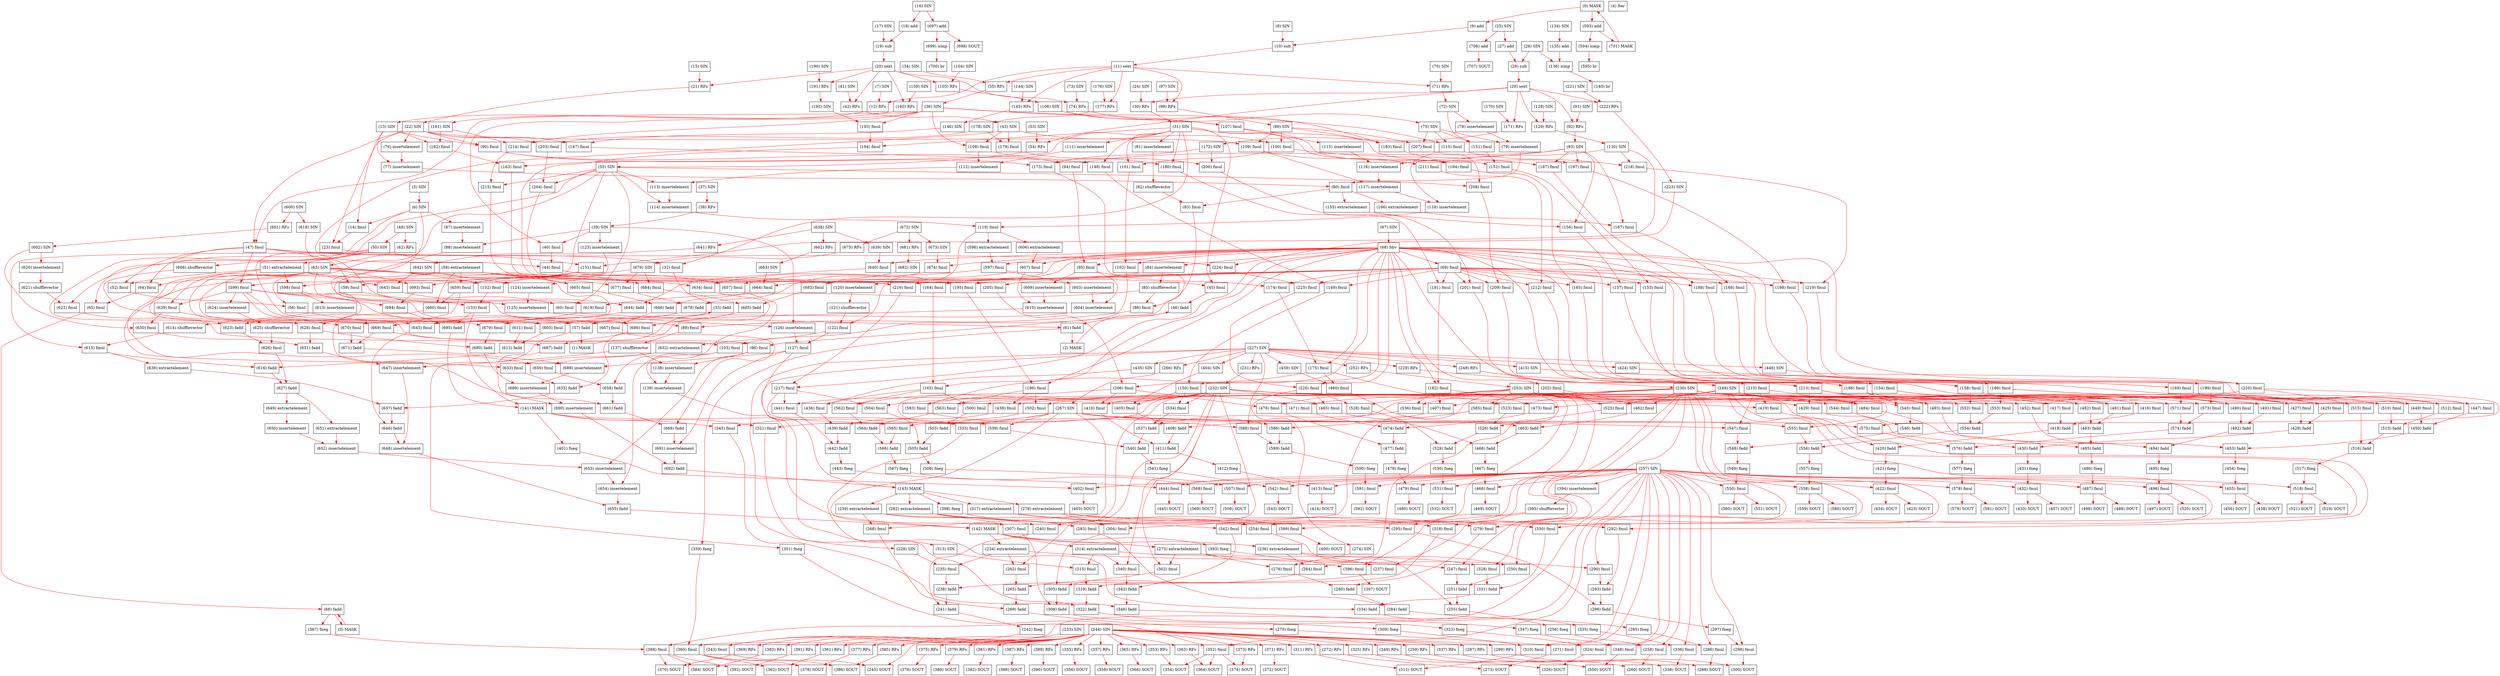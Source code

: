 digraph "DFG for'kernel' function" {
	Node0MASK[shape=record, label="(0) MASK"];
	Node1MASK[shape=record, label="(1) MASK"];
	Node2MASK[shape=record, label="(2) MASK"];
	Node3MASK[shape=record, label="(3) MASK"];
	Node4Iter[shape=record, label="(4) Iter"];
	Node5SIN[shape=record, label="(5) SIN"];
	Node6SIN[shape=record, label="(6) SIN"];
	Node7SIN[shape=record, label="(7) SIN"];
	Node8SIN[shape=record, label="(8) SIN"];
	Node9add[shape=record, label="(9) add"];
	Node10sub[shape=record, label="(10) sub"];
	Node11sext[shape=record, label="(11) sext"];
	Node12RFs[shape=record, label="(12) RFs"];
	Node13SIN[shape=record, label="(13) SIN"];
	Node14fmul[shape=record, label="(14) fmul"];
	Node15SIN[shape=record, label="(15) SIN"];
	Node16SIN[shape=record, label="(16) SIN"];
	Node17SIN[shape=record, label="(17) SIN"];
	Node18add[shape=record, label="(18) add"];
	Node19sub[shape=record, label="(19) sub"];
	Node20sext[shape=record, label="(20) sext"];
	Node21RFs[shape=record, label="(21) RFs"];
	Node22SIN[shape=record, label="(22) SIN"];
	Node23fmul[shape=record, label="(23) fmul"];
	Node24SIN[shape=record, label="(24) SIN"];
	Node25SIN[shape=record, label="(25) SIN"];
	Node26SIN[shape=record, label="(26) SIN"];
	Node27add[shape=record, label="(27) add"];
	Node28sub[shape=record, label="(28) sub"];
	Node29sext[shape=record, label="(29) sext"];
	Node30RFs[shape=record, label="(30) RFs"];
	Node31SIN[shape=record, label="(31) SIN"];
	Node32fmul[shape=record, label="(32) fmul"];
	Node33fadd[shape=record, label="(33) fadd"];
	Node34SIN[shape=record, label="(34) SIN"];
	Node35RFs[shape=record, label="(35) RFs"];
	Node36SIN[shape=record, label="(36) SIN"];
	Node37SIN[shape=record, label="(37) SIN"];
	Node38RFs[shape=record, label="(38) RFs"];
	Node39SIN[shape=record, label="(39) SIN"];
	Node40fmul[shape=record, label="(40) fmul"];
	Node41SIN[shape=record, label="(41) SIN"];
	Node42RFs[shape=record, label="(42) RFs"];
	Node43SIN[shape=record, label="(43) SIN"];
	Node44fmul[shape=record, label="(44) fmul"];
	Node45fmul[shape=record, label="(45) fmul"];
	Node46fadd[shape=record, label="(46) fadd"];
	Node47fmul[shape=record, label="(47) fmul"];
	Node48SIN[shape=record, label="(48) SIN"];
	Node50SIN[shape=record, label="(50) SIN"];
	Node51extractelement[shape=record, label="(51) extractelement"];
	Node52fmul[shape=record, label="(52) fmul"];
	Node53SIN[shape=record, label="(53) SIN"];
	Node54RFs[shape=record, label="(54) RFs"];
	Node55SIN[shape=record, label="(55) SIN"];
	Node56fmul[shape=record, label="(56) fmul"];
	Node57fadd[shape=record, label="(57) fadd"];
	Node58extractelement[shape=record, label="(58) extractelement"];
	Node59fmul[shape=record, label="(59) fmul"];
	Node60fmul[shape=record, label="(60) fmul"];
	Node61fadd[shape=record, label="(61) fadd"];
	Node62RFs[shape=record, label="(62) RFs"];
	Node63SIN[shape=record, label="(63) SIN"];
	Node64fmul[shape=record, label="(64) fmul"];
	Node65fmul[shape=record, label="(65) fmul"];
	Node66fadd[shape=record, label="(66) fadd"];
	Node67SIN[shape=record, label="(67) SIN"];
	Node68fdiv[shape=record, label="(68) fdiv"];
	Node69fmul[shape=record, label="(69) fmul"];
	Node70SIN[shape=record, label="(70) SIN"];
	Node71RFs[shape=record, label="(71) RFs"];
	Node72SIN[shape=record, label="(72) SIN"];
	Node73SIN[shape=record, label="(73) SIN"];
	Node74RFs[shape=record, label="(74) RFs"];
	Node75SIN[shape=record, label="(75) SIN"];
	Node76insertelement[shape=record, label="(76) insertelement"];
	Node77insertelement[shape=record, label="(77) insertelement"];
	Node78insertelement[shape=record, label="(78) insertelement"];
	Node79insertelement[shape=record, label="(79) insertelement"];
	Node80fmul[shape=record, label="(80) fmul"];
	Node81insertelement[shape=record, label="(81) insertelement"];
	Node82shufflevector[shape=record, label="(82) shufflevector"];
	Node83fmul[shape=record, label="(83) fmul"];
	Node84insertelement[shape=record, label="(84) insertelement"];
	Node85shufflevector[shape=record, label="(85) shufflevector"];
	Node86fmul[shape=record, label="(86) fmul"];
	Node87insertelement[shape=record, label="(87) insertelement"];
	Node88insertelement[shape=record, label="(88) insertelement"];
	Node89fmul[shape=record, label="(89) fmul"];
	Node90fmul[shape=record, label="(90) fmul"];
	Node91SIN[shape=record, label="(91) SIN"];
	Node92RFs[shape=record, label="(92) RFs"];
	Node93SIN[shape=record, label="(93) SIN"];
	Node94fmul[shape=record, label="(94) fmul"];
	Node95fmul[shape=record, label="(95) fmul"];
	Node96fmul[shape=record, label="(96) fmul"];
	Node97SIN[shape=record, label="(97) SIN"];
	Node98RFs[shape=record, label="(98) RFs"];
	Node99SIN[shape=record, label="(99) SIN"];
	Node100fmul[shape=record, label="(100) fmul"];
	Node101fmul[shape=record, label="(101) fmul"];
	Node102fmul[shape=record, label="(102) fmul"];
	Node103fmul[shape=record, label="(103) fmul"];
	Node104SIN[shape=record, label="(104) SIN"];
	Node105RFs[shape=record, label="(105) RFs"];
	Node106SIN[shape=record, label="(106) SIN"];
	Node107fmul[shape=record, label="(107) fmul"];
	Node108fmul[shape=record, label="(108) fmul"];
	Node109fmul[shape=record, label="(109) fmul"];
	Node110fmul[shape=record, label="(110) fmul"];
	Node111insertelement[shape=record, label="(111) insertelement"];
	Node112insertelement[shape=record, label="(112) insertelement"];
	Node113insertelement[shape=record, label="(113) insertelement"];
	Node114insertelement[shape=record, label="(114) insertelement"];
	Node115insertelement[shape=record, label="(115) insertelement"];
	Node116insertelement[shape=record, label="(116) insertelement"];
	Node117insertelement[shape=record, label="(117) insertelement"];
	Node118insertelement[shape=record, label="(118) insertelement"];
	Node119fmul[shape=record, label="(119) fmul"];
	Node120insertelement[shape=record, label="(120) insertelement"];
	Node121shufflevector[shape=record, label="(121) shufflevector"];
	Node122fmul[shape=record, label="(122) fmul"];
	Node123insertelement[shape=record, label="(123) insertelement"];
	Node124insertelement[shape=record, label="(124) insertelement"];
	Node125insertelement[shape=record, label="(125) insertelement"];
	Node126insertelement[shape=record, label="(126) insertelement"];
	Node127fmul[shape=record, label="(127) fmul"];
	Node128SIN[shape=record, label="(128) SIN"];
	Node129RFs[shape=record, label="(129) RFs"];
	Node130SIN[shape=record, label="(130) SIN"];
	Node131fmul[shape=record, label="(131) fmul"];
	Node132fmul[shape=record, label="(132) fmul"];
	Node133fmul[shape=record, label="(133) fmul"];
	Node134SIN[shape=record, label="(134) SIN"];
	Node135add[shape=record, label="(135) add"];
	Node136icmp[shape=record, label="(136) icmp"];
	Node137shufflevector[shape=record, label="(137) shufflevector"];
	Node138insertelement[shape=record, label="(138) insertelement"];
	Node139insertelement[shape=record, label="(139) insertelement"];
	Node140br[shape=record, label="(140) br"];
	Node141MASK[shape=record, label="(141) MASK"];
	Node142MASK[shape=record, label="(142) MASK"];
	Node143MASK[shape=record, label="(143) MASK"];
	Node144SIN[shape=record, label="(144) SIN"];
	Node145RFs[shape=record, label="(145) RFs"];
	Node146SIN[shape=record, label="(146) SIN"];
	Node147fmul[shape=record, label="(147) fmul"];
	Node148fmul[shape=record, label="(148) fmul"];
	Node149fmul[shape=record, label="(149) fmul"];
	Node150fmul[shape=record, label="(150) fmul"];
	Node151fmul[shape=record, label="(151) fmul"];
	Node152fmul[shape=record, label="(152) fmul"];
	Node153fmul[shape=record, label="(153) fmul"];
	Node154fmul[shape=record, label="(154) fmul"];
	Node155extractelement[shape=record, label="(155) extractelement"];
	Node156fmul[shape=record, label="(156) fmul"];
	Node157fmul[shape=record, label="(157) fmul"];
	Node158fmul[shape=record, label="(158) fmul"];
	Node159SIN[shape=record, label="(159) SIN"];
	Node160RFs[shape=record, label="(160) RFs"];
	Node161SIN[shape=record, label="(161) SIN"];
	Node162fmul[shape=record, label="(162) fmul"];
	Node163fmul[shape=record, label="(163) fmul"];
	Node164fmul[shape=record, label="(164) fmul"];
	Node165fmul[shape=record, label="(165) fmul"];
	Node166extractelement[shape=record, label="(166) extractelement"];
	Node167fmul[shape=record, label="(167) fmul"];
	Node168fmul[shape=record, label="(168) fmul"];
	Node169fmul[shape=record, label="(169) fmul"];
	Node170SIN[shape=record, label="(170) SIN"];
	Node171RFs[shape=record, label="(171) RFs"];
	Node172SIN[shape=record, label="(172) SIN"];
	Node173fmul[shape=record, label="(173) fmul"];
	Node174fmul[shape=record, label="(174) fmul"];
	Node175fmul[shape=record, label="(175) fmul"];
	Node176SIN[shape=record, label="(176) SIN"];
	Node177RFs[shape=record, label="(177) RFs"];
	Node178SIN[shape=record, label="(178) SIN"];
	Node179fmul[shape=record, label="(179) fmul"];
	Node180fmul[shape=record, label="(180) fmul"];
	Node181fmul[shape=record, label="(181) fmul"];
	Node182fmul[shape=record, label="(182) fmul"];
	Node183fmul[shape=record, label="(183) fmul"];
	Node184fmul[shape=record, label="(184) fmul"];
	Node185fmul[shape=record, label="(185) fmul"];
	Node186fmul[shape=record, label="(186) fmul"];
	Node187fmul[shape=record, label="(187) fmul"];
	Node188fmul[shape=record, label="(188) fmul"];
	Node189fmul[shape=record, label="(189) fmul"];
	Node190SIN[shape=record, label="(190) SIN"];
	Node191RFs[shape=record, label="(191) RFs"];
	Node192SIN[shape=record, label="(192) SIN"];
	Node193fmul[shape=record, label="(193) fmul"];
	Node194fmul[shape=record, label="(194) fmul"];
	Node195fmul[shape=record, label="(195) fmul"];
	Node196fmul[shape=record, label="(196) fmul"];
	Node197fmul[shape=record, label="(197) fmul"];
	Node198fmul[shape=record, label="(198) fmul"];
	Node199fmul[shape=record, label="(199) fmul"];
	Node200fmul[shape=record, label="(200) fmul"];
	Node201fmul[shape=record, label="(201) fmul"];
	Node202fmul[shape=record, label="(202) fmul"];
	Node203fmul[shape=record, label="(203) fmul"];
	Node204fmul[shape=record, label="(204) fmul"];
	Node205fmul[shape=record, label="(205) fmul"];
	Node206fmul[shape=record, label="(206) fmul"];
	Node207fmul[shape=record, label="(207) fmul"];
	Node208fmul[shape=record, label="(208) fmul"];
	Node209fmul[shape=record, label="(209) fmul"];
	Node210fmul[shape=record, label="(210) fmul"];
	Node211fmul[shape=record, label="(211) fmul"];
	Node212fmul[shape=record, label="(212) fmul"];
	Node213fmul[shape=record, label="(213) fmul"];
	Node214fmul[shape=record, label="(214) fmul"];
	Node215fmul[shape=record, label="(215) fmul"];
	Node216fmul[shape=record, label="(216) fmul"];
	Node217fmul[shape=record, label="(217) fmul"];
	Node218fmul[shape=record, label="(218) fmul"];
	Node219fmul[shape=record, label="(219) fmul"];
	Node220fmul[shape=record, label="(220) fmul"];
	Node221SIN[shape=record, label="(221) SIN"];
	Node222RFs[shape=record, label="(222) RFs"];
	Node223SIN[shape=record, label="(223) SIN"];
	Node224fmul[shape=record, label="(224) fmul"];
	Node225fmul[shape=record, label="(225) fmul"];
	Node226fmul[shape=record, label="(226) fmul"];
	Node227SIN[shape=record, label="(227) SIN"];
	Node228SIN[shape=record, label="(228) SIN"];
	Node229RFs[shape=record, label="(229) RFs"];
	Node230SIN[shape=record, label="(230) SIN"];
	Node231RFs[shape=record, label="(231) RFs"];
	Node232SIN[shape=record, label="(232) SIN"];
	Node233SIN[shape=record, label="(233) SIN"];
	Node234extractelement[shape=record, label="(234) extractelement"];
	Node235fmul[shape=record, label="(235) fmul"];
	Node236extractelement[shape=record, label="(236) extractelement"];
	Node237fmul[shape=record, label="(237) fmul"];
	Node238fadd[shape=record, label="(238) fadd"];
	Node239extractelement[shape=record, label="(239) extractelement"];
	Node240fmul[shape=record, label="(240) fmul"];
	Node241fadd[shape=record, label="(241) fadd"];
	Node242fneg[shape=record, label="(242) fneg"];
	Node243fmul[shape=record, label="(243) fmul"];
	Node244SIN[shape=record, label="(244) SIN"];
	Node245SOUT[shape=record, label="(245) SOUT"];
	Node247fmul[shape=record, label="(247) fmul"];
	Node248RFs[shape=record, label="(248) RFs"];
	Node249SIN[shape=record, label="(249) SIN"];
	Node250fmul[shape=record, label="(250) fmul"];
	Node251fadd[shape=record, label="(251) fadd"];
	Node252RFs[shape=record, label="(252) RFs"];
	Node253SIN[shape=record, label="(253) SIN"];
	Node254fmul[shape=record, label="(254) fmul"];
	Node255fadd[shape=record, label="(255) fadd"];
	Node256fneg[shape=record, label="(256) fneg"];
	Node257SIN[shape=record, label="(257) SIN"];
	Node258fmul[shape=record, label="(258) fmul"];
	Node259RFs[shape=record, label="(259) RFs"];
	Node260SOUT[shape=record, label="(260) SOUT"];
	Node262fmul[shape=record, label="(262) fmul"];
	Node264fmul[shape=record, label="(264) fmul"];
	Node265fadd[shape=record, label="(265) fadd"];
	Node266RFs[shape=record, label="(266) RFs"];
	Node267SIN[shape=record, label="(267) SIN"];
	Node268fmul[shape=record, label="(268) fmul"];
	Node269fadd[shape=record, label="(269) fadd"];
	Node270fneg[shape=record, label="(270) fneg"];
	Node271fmul[shape=record, label="(271) fmul"];
	Node272RFs[shape=record, label="(272) RFs"];
	Node273SOUT[shape=record, label="(273) SOUT"];
	Node274SIN[shape=record, label="(274) SIN"];
	Node275extractelement[shape=record, label="(275) extractelement"];
	Node276fmul[shape=record, label="(276) fmul"];
	Node278extractelement[shape=record, label="(278) extractelement"];
	Node279fmul[shape=record, label="(279) fmul"];
	Node280fadd[shape=record, label="(280) fadd"];
	Node282extractelement[shape=record, label="(282) extractelement"];
	Node283fmul[shape=record, label="(283) fmul"];
	Node284fadd[shape=record, label="(284) fadd"];
	Node285fneg[shape=record, label="(285) fneg"];
	Node286fmul[shape=record, label="(286) fmul"];
	Node287RFs[shape=record, label="(287) RFs"];
	Node288SOUT[shape=record, label="(288) SOUT"];
	Node290fmul[shape=record, label="(290) fmul"];
	Node292fmul[shape=record, label="(292) fmul"];
	Node293fadd[shape=record, label="(293) fadd"];
	Node295fmul[shape=record, label="(295) fmul"];
	Node296fadd[shape=record, label="(296) fadd"];
	Node297fneg[shape=record, label="(297) fneg"];
	Node298fmul[shape=record, label="(298) fmul"];
	Node299RFs[shape=record, label="(299) RFs"];
	Node300SOUT[shape=record, label="(300) SOUT"];
	Node302fmul[shape=record, label="(302) fmul"];
	Node304fmul[shape=record, label="(304) fmul"];
	Node305fadd[shape=record, label="(305) fadd"];
	Node307fmul[shape=record, label="(307) fmul"];
	Node308fadd[shape=record, label="(308) fadd"];
	Node309fneg[shape=record, label="(309) fneg"];
	Node310fmul[shape=record, label="(310) fmul"];
	Node311RFs[shape=record, label="(311) RFs"];
	Node312SOUT[shape=record, label="(312) SOUT"];
	Node313SIN[shape=record, label="(313) SIN"];
	Node314extractelement[shape=record, label="(314) extractelement"];
	Node315fmul[shape=record, label="(315) fmul"];
	Node317extractelement[shape=record, label="(317) extractelement"];
	Node318fmul[shape=record, label="(318) fmul"];
	Node319fadd[shape=record, label="(319) fadd"];
	Node321fmul[shape=record, label="(321) fmul"];
	Node322fadd[shape=record, label="(322) fadd"];
	Node323fneg[shape=record, label="(323) fneg"];
	Node324fmul[shape=record, label="(324) fmul"];
	Node325RFs[shape=record, label="(325) RFs"];
	Node326SOUT[shape=record, label="(326) SOUT"];
	Node328fmul[shape=record, label="(328) fmul"];
	Node330fmul[shape=record, label="(330) fmul"];
	Node331fadd[shape=record, label="(331) fadd"];
	Node333fmul[shape=record, label="(333) fmul"];
	Node334fadd[shape=record, label="(334) fadd"];
	Node335fneg[shape=record, label="(335) fneg"];
	Node336fmul[shape=record, label="(336) fmul"];
	Node337RFs[shape=record, label="(337) RFs"];
	Node338SOUT[shape=record, label="(338) SOUT"];
	Node340fmul[shape=record, label="(340) fmul"];
	Node342fmul[shape=record, label="(342) fmul"];
	Node343fadd[shape=record, label="(343) fadd"];
	Node345fmul[shape=record, label="(345) fmul"];
	Node346fadd[shape=record, label="(346) fadd"];
	Node347fneg[shape=record, label="(347) fneg"];
	Node348fmul[shape=record, label="(348) fmul"];
	Node349RFs[shape=record, label="(349) RFs"];
	Node350SOUT[shape=record, label="(350) SOUT"];
	Node351fneg[shape=record, label="(351) fneg"];
	Node352fmul[shape=record, label="(352) fmul"];
	Node353RFs[shape=record, label="(353) RFs"];
	Node354SOUT[shape=record, label="(354) SOUT"];
	Node355RFs[shape=record, label="(355) RFs"];
	Node356SOUT[shape=record, label="(356) SOUT"];
	Node357RFs[shape=record, label="(357) RFs"];
	Node358SOUT[shape=record, label="(358) SOUT"];
	Node359fneg[shape=record, label="(359) fneg"];
	Node360fmul[shape=record, label="(360) fmul"];
	Node361RFs[shape=record, label="(361) RFs"];
	Node362SOUT[shape=record, label="(362) SOUT"];
	Node363RFs[shape=record, label="(363) RFs"];
	Node364SOUT[shape=record, label="(364) SOUT"];
	Node365RFs[shape=record, label="(365) RFs"];
	Node366SOUT[shape=record, label="(366) SOUT"];
	Node367fneg[shape=record, label="(367) fneg"];
	Node368fmul[shape=record, label="(368) fmul"];
	Node369RFs[shape=record, label="(369) RFs"];
	Node370SOUT[shape=record, label="(370) SOUT"];
	Node371RFs[shape=record, label="(371) RFs"];
	Node372SOUT[shape=record, label="(372) SOUT"];
	Node373RFs[shape=record, label="(373) RFs"];
	Node374SOUT[shape=record, label="(374) SOUT"];
	Node375RFs[shape=record, label="(375) RFs"];
	Node376SOUT[shape=record, label="(376) SOUT"];
	Node377RFs[shape=record, label="(377) RFs"];
	Node378SOUT[shape=record, label="(378) SOUT"];
	Node379RFs[shape=record, label="(379) RFs"];
	Node380SOUT[shape=record, label="(380) SOUT"];
	Node381RFs[shape=record, label="(381) RFs"];
	Node382SOUT[shape=record, label="(382) SOUT"];
	Node383RFs[shape=record, label="(383) RFs"];
	Node384SOUT[shape=record, label="(384) SOUT"];
	Node385RFs[shape=record, label="(385) RFs"];
	Node386SOUT[shape=record, label="(386) SOUT"];
	Node387RFs[shape=record, label="(387) RFs"];
	Node388SOUT[shape=record, label="(388) SOUT"];
	Node389RFs[shape=record, label="(389) RFs"];
	Node390SOUT[shape=record, label="(390) SOUT"];
	Node391RFs[shape=record, label="(391) RFs"];
	Node392SOUT[shape=record, label="(392) SOUT"];
	Node393fneg[shape=record, label="(393) fneg"];
	Node394insertelement[shape=record, label="(394) insertelement"];
	Node395shufflevector[shape=record, label="(395) shufflevector"];
	Node396fmul[shape=record, label="(396) fmul"];
	Node397SOUT[shape=record, label="(397) SOUT"];
	Node398fneg[shape=record, label="(398) fneg"];
	Node399fmul[shape=record, label="(399) fmul"];
	Node400SOUT[shape=record, label="(400) SOUT"];
	Node401fneg[shape=record, label="(401) fneg"];
	Node402fmul[shape=record, label="(402) fmul"];
	Node403SOUT[shape=record, label="(403) SOUT"];
	Node404SIN[shape=record, label="(404) SIN"];
	Node405fmul[shape=record, label="(405) fmul"];
	Node407fmul[shape=record, label="(407) fmul"];
	Node408fadd[shape=record, label="(408) fadd"];
	Node410fmul[shape=record, label="(410) fmul"];
	Node411fadd[shape=record, label="(411) fadd"];
	Node412fneg[shape=record, label="(412) fneg"];
	Node413fmul[shape=record, label="(413) fmul"];
	Node414SOUT[shape=record, label="(414) SOUT"];
	Node415SIN[shape=record, label="(415) SIN"];
	Node416fmul[shape=record, label="(416) fmul"];
	Node417fmul[shape=record, label="(417) fmul"];
	Node418fadd[shape=record, label="(418) fadd"];
	Node419fmul[shape=record, label="(419) fmul"];
	Node420fadd[shape=record, label="(420) fadd"];
	Node421fneg[shape=record, label="(421) fneg"];
	Node422fmul[shape=record, label="(422) fmul"];
	Node423SOUT[shape=record, label="(423) SOUT"];
	Node424SIN[shape=record, label="(424) SIN"];
	Node425fmul[shape=record, label="(425) fmul"];
	Node427fmul[shape=record, label="(427) fmul"];
	Node428fadd[shape=record, label="(428) fadd"];
	Node429fmul[shape=record, label="(429) fmul"];
	Node430fadd[shape=record, label="(430) fadd"];
	Node431fneg[shape=record, label="(431) fneg"];
	Node432fmul[shape=record, label="(432) fmul"];
	Node433SOUT[shape=record, label="(433) SOUT"];
	Node434SOUT[shape=record, label="(434) SOUT"];
	Node435SIN[shape=record, label="(435) SIN"];
	Node436fmul[shape=record, label="(436) fmul"];
	Node438fmul[shape=record, label="(438) fmul"];
	Node439fadd[shape=record, label="(439) fadd"];
	Node441fmul[shape=record, label="(441) fmul"];
	Node442fadd[shape=record, label="(442) fadd"];
	Node443fneg[shape=record, label="(443) fneg"];
	Node444fmul[shape=record, label="(444) fmul"];
	Node445SOUT[shape=record, label="(445) SOUT"];
	Node446SIN[shape=record, label="(446) SIN"];
	Node447fmul[shape=record, label="(447) fmul"];
	Node449fmul[shape=record, label="(449) fmul"];
	Node450fadd[shape=record, label="(450) fadd"];
	Node452fmul[shape=record, label="(452) fmul"];
	Node453fadd[shape=record, label="(453) fadd"];
	Node454fneg[shape=record, label="(454) fneg"];
	Node455fmul[shape=record, label="(455) fmul"];
	Node456SOUT[shape=record, label="(456) SOUT"];
	Node457SOUT[shape=record, label="(457) SOUT"];
	Node458SOUT[shape=record, label="(458) SOUT"];
	Node459SIN[shape=record, label="(459) SIN"];
	Node460fmul[shape=record, label="(460) fmul"];
	Node462fmul[shape=record, label="(462) fmul"];
	Node463fadd[shape=record, label="(463) fadd"];
	Node465fmul[shape=record, label="(465) fmul"];
	Node466fadd[shape=record, label="(466) fadd"];
	Node467fneg[shape=record, label="(467) fneg"];
	Node468fmul[shape=record, label="(468) fmul"];
	Node469SOUT[shape=record, label="(469) SOUT"];
	Node471fmul[shape=record, label="(471) fmul"];
	Node473fmul[shape=record, label="(473) fmul"];
	Node474fadd[shape=record, label="(474) fadd"];
	Node476fmul[shape=record, label="(476) fmul"];
	Node477fadd[shape=record, label="(477) fadd"];
	Node478fneg[shape=record, label="(478) fneg"];
	Node479fmul[shape=record, label="(479) fmul"];
	Node480SOUT[shape=record, label="(480) SOUT"];
	Node481fmul[shape=record, label="(481) fmul"];
	Node482fmul[shape=record, label="(482) fmul"];
	Node483fadd[shape=record, label="(483) fadd"];
	Node484fmul[shape=record, label="(484) fmul"];
	Node485fadd[shape=record, label="(485) fadd"];
	Node486fneg[shape=record, label="(486) fneg"];
	Node487fmul[shape=record, label="(487) fmul"];
	Node488SOUT[shape=record, label="(488) SOUT"];
	Node490fmul[shape=record, label="(490) fmul"];
	Node491fmul[shape=record, label="(491) fmul"];
	Node492fadd[shape=record, label="(492) fadd"];
	Node493fmul[shape=record, label="(493) fmul"];
	Node494fadd[shape=record, label="(494) fadd"];
	Node495fneg[shape=record, label="(495) fneg"];
	Node496fmul[shape=record, label="(496) fmul"];
	Node497SOUT[shape=record, label="(497) SOUT"];
	Node498SOUT[shape=record, label="(498) SOUT"];
	Node500fmul[shape=record, label="(500) fmul"];
	Node502fmul[shape=record, label="(502) fmul"];
	Node503fadd[shape=record, label="(503) fadd"];
	Node504fmul[shape=record, label="(504) fmul"];
	Node505fadd[shape=record, label="(505) fadd"];
	Node506fneg[shape=record, label="(506) fneg"];
	Node507fmul[shape=record, label="(507) fmul"];
	Node508SOUT[shape=record, label="(508) SOUT"];
	Node510fmul[shape=record, label="(510) fmul"];
	Node512fmul[shape=record, label="(512) fmul"];
	Node513fadd[shape=record, label="(513) fadd"];
	Node515fmul[shape=record, label="(515) fmul"];
	Node516fadd[shape=record, label="(516) fadd"];
	Node517fneg[shape=record, label="(517) fneg"];
	Node518fmul[shape=record, label="(518) fmul"];
	Node519SOUT[shape=record, label="(519) SOUT"];
	Node520SOUT[shape=record, label="(520) SOUT"];
	Node521SOUT[shape=record, label="(521) SOUT"];
	Node523fmul[shape=record, label="(523) fmul"];
	Node525fmul[shape=record, label="(525) fmul"];
	Node526fadd[shape=record, label="(526) fadd"];
	Node528fmul[shape=record, label="(528) fmul"];
	Node529fadd[shape=record, label="(529) fadd"];
	Node530fneg[shape=record, label="(530) fneg"];
	Node531fmul[shape=record, label="(531) fmul"];
	Node532SOUT[shape=record, label="(532) SOUT"];
	Node534fmul[shape=record, label="(534) fmul"];
	Node536fmul[shape=record, label="(536) fmul"];
	Node537fadd[shape=record, label="(537) fadd"];
	Node539fmul[shape=record, label="(539) fmul"];
	Node540fadd[shape=record, label="(540) fadd"];
	Node541fneg[shape=record, label="(541) fneg"];
	Node542fmul[shape=record, label="(542) fmul"];
	Node543SOUT[shape=record, label="(543) SOUT"];
	Node544fmul[shape=record, label="(544) fmul"];
	Node545fmul[shape=record, label="(545) fmul"];
	Node546fadd[shape=record, label="(546) fadd"];
	Node547fmul[shape=record, label="(547) fmul"];
	Node548fadd[shape=record, label="(548) fadd"];
	Node549fneg[shape=record, label="(549) fneg"];
	Node550fmul[shape=record, label="(550) fmul"];
	Node551SOUT[shape=record, label="(551) SOUT"];
	Node552fmul[shape=record, label="(552) fmul"];
	Node553fmul[shape=record, label="(553) fmul"];
	Node554fadd[shape=record, label="(554) fadd"];
	Node555fmul[shape=record, label="(555) fmul"];
	Node556fadd[shape=record, label="(556) fadd"];
	Node557fneg[shape=record, label="(557) fneg"];
	Node558fmul[shape=record, label="(558) fmul"];
	Node559SOUT[shape=record, label="(559) SOUT"];
	Node560SOUT[shape=record, label="(560) SOUT"];
	Node562fmul[shape=record, label="(562) fmul"];
	Node563fmul[shape=record, label="(563) fmul"];
	Node564fadd[shape=record, label="(564) fadd"];
	Node565fmul[shape=record, label="(565) fmul"];
	Node566fadd[shape=record, label="(566) fadd"];
	Node567fneg[shape=record, label="(567) fneg"];
	Node568fmul[shape=record, label="(568) fmul"];
	Node569SOUT[shape=record, label="(569) SOUT"];
	Node571fmul[shape=record, label="(571) fmul"];
	Node573fmul[shape=record, label="(573) fmul"];
	Node574fadd[shape=record, label="(574) fadd"];
	Node575fmul[shape=record, label="(575) fmul"];
	Node576fadd[shape=record, label="(576) fadd"];
	Node577fneg[shape=record, label="(577) fneg"];
	Node578fmul[shape=record, label="(578) fmul"];
	Node579SOUT[shape=record, label="(579) SOUT"];
	Node580SOUT[shape=record, label="(580) SOUT"];
	Node581SOUT[shape=record, label="(581) SOUT"];
	Node583fmul[shape=record, label="(583) fmul"];
	Node585fmul[shape=record, label="(585) fmul"];
	Node586fadd[shape=record, label="(586) fadd"];
	Node588fmul[shape=record, label="(588) fmul"];
	Node589fadd[shape=record, label="(589) fadd"];
	Node590fneg[shape=record, label="(590) fneg"];
	Node591fmul[shape=record, label="(591) fmul"];
	Node592SOUT[shape=record, label="(592) SOUT"];
	Node593add[shape=record, label="(593) add"];
	Node594icmp[shape=record, label="(594) icmp"];
	Node595br[shape=record, label="(595) br"];
	Node596extractelement[shape=record, label="(596) extractelement"];
	Node597fmul[shape=record, label="(597) fmul"];
	Node598fmul[shape=record, label="(598) fmul"];
	Node599fmul[shape=record, label="(599) fmul"];
	Node600SIN[shape=record, label="(600) SIN"];
	Node601RFs[shape=record, label="(601) RFs"];
	Node602SIN[shape=record, label="(602) SIN"];
	Node603insertelement[shape=record, label="(603) insertelement"];
	Node604insertelement[shape=record, label="(604) insertelement"];
	Node605fmul[shape=record, label="(605) fmul"];
	Node606extractelement[shape=record, label="(606) extractelement"];
	Node607fmul[shape=record, label="(607) fmul"];
	Node608shufflevector[shape=record, label="(608) shufflevector"];
	Node609insertelement[shape=record, label="(609) insertelement"];
	Node610insertelement[shape=record, label="(610) insertelement"];
	Node611fmul[shape=record, label="(611) fmul"];
	Node612fadd[shape=record, label="(612) fadd"];
	Node613insertelement[shape=record, label="(613) insertelement"];
	Node614shufflevector[shape=record, label="(614) shufflevector"];
	Node615fmul[shape=record, label="(615) fmul"];
	Node616fadd[shape=record, label="(616) fadd"];
	Node618SIN[shape=record, label="(618) SIN"];
	Node619fmul[shape=record, label="(619) fmul"];
	Node620insertelement[shape=record, label="(620) insertelement"];
	Node621shufflevector[shape=record, label="(621) shufflevector"];
	Node622fmul[shape=record, label="(622) fmul"];
	Node623fadd[shape=record, label="(623) fadd"];
	Node624insertelement[shape=record, label="(624) insertelement"];
	Node625shufflevector[shape=record, label="(625) shufflevector"];
	Node626fmul[shape=record, label="(626) fmul"];
	Node627fadd[shape=record, label="(627) fadd"];
	Node628fmul[shape=record, label="(628) fmul"];
	Node629fmul[shape=record, label="(629) fmul"];
	Node630fmul[shape=record, label="(630) fmul"];
	Node631fadd[shape=record, label="(631) fadd"];
	Node632extractelement[shape=record, label="(632) extractelement"];
	Node633fmul[shape=record, label="(633) fmul"];
	Node634fmul[shape=record, label="(634) fmul"];
	Node635fadd[shape=record, label="(635) fadd"];
	Node636extractelement[shape=record, label="(636) extractelement"];
	Node637fadd[shape=record, label="(637) fadd"];
	Node638SIN[shape=record, label="(638) SIN"];
	Node639SIN[shape=record, label="(639) SIN"];
	Node640fmul[shape=record, label="(640) fmul"];
	Node641RFs[shape=record, label="(641) RFs"];
	Node642SIN[shape=record, label="(642) SIN"];
	Node643fmul[shape=record, label="(643) fmul"];
	Node644fadd[shape=record, label="(644) fadd"];
	Node645fmul[shape=record, label="(645) fmul"];
	Node646fadd[shape=record, label="(646) fadd"];
	Node647insertelement[shape=record, label="(647) insertelement"];
	Node648insertelement[shape=record, label="(648) insertelement"];
	Node649extractelement[shape=record, label="(649) extractelement"];
	Node650insertelement[shape=record, label="(650) insertelement"];
	Node651extractelement[shape=record, label="(651) extractelement"];
	Node652insertelement[shape=record, label="(652) insertelement"];
	Node653insertelement[shape=record, label="(653) insertelement"];
	Node654insertelement[shape=record, label="(654) insertelement"];
	Node655fadd[shape=record, label="(655) fadd"];
	Node656fmul[shape=record, label="(656) fmul"];
	Node657fmul[shape=record, label="(657) fmul"];
	Node658fadd[shape=record, label="(658) fadd"];
	Node659fmul[shape=record, label="(659) fmul"];
	Node660fmul[shape=record, label="(660) fmul"];
	Node661fadd[shape=record, label="(661) fadd"];
	Node662RFs[shape=record, label="(662) RFs"];
	Node663SIN[shape=record, label="(663) SIN"];
	Node664fmul[shape=record, label="(664) fmul"];
	Node665fmul[shape=record, label="(665) fmul"];
	Node666fadd[shape=record, label="(666) fadd"];
	Node667fmul[shape=record, label="(667) fmul"];
	Node668fadd[shape=record, label="(668) fadd"];
	Node669fmul[shape=record, label="(669) fmul"];
	Node670fmul[shape=record, label="(670) fmul"];
	Node671fadd[shape=record, label="(671) fadd"];
	Node672SIN[shape=record, label="(672) SIN"];
	Node673SIN[shape=record, label="(673) SIN"];
	Node674fmul[shape=record, label="(674) fmul"];
	Node675RFs[shape=record, label="(675) RFs"];
	Node676SIN[shape=record, label="(676) SIN"];
	Node677fmul[shape=record, label="(677) fmul"];
	Node678fadd[shape=record, label="(678) fadd"];
	Node679fmul[shape=record, label="(679) fmul"];
	Node680fadd[shape=record, label="(680) fadd"];
	Node681RFs[shape=record, label="(681) RFs"];
	Node682SIN[shape=record, label="(682) SIN"];
	Node683fmul[shape=record, label="(683) fmul"];
	Node684fmul[shape=record, label="(684) fmul"];
	Node685fadd[shape=record, label="(685) fadd"];
	Node686fmul[shape=record, label="(686) fmul"];
	Node687fadd[shape=record, label="(687) fadd"];
	Node688insertelement[shape=record, label="(688) insertelement"];
	Node689insertelement[shape=record, label="(689) insertelement"];
	Node690insertelement[shape=record, label="(690) insertelement"];
	Node691insertelement[shape=record, label="(691) insertelement"];
	Node692fadd[shape=record, label="(692) fadd"];
	Node693fmul[shape=record, label="(693) fmul"];
	Node694fmul[shape=record, label="(694) fmul"];
	Node695fadd[shape=record, label="(695) fadd"];
	Node697add[shape=record, label="(697) add"];
	Node698SOUT[shape=record, label="(698) SOUT"];
	Node699icmp[shape=record, label="(699) icmp"];
	Node700br[shape=record, label="(700) br"];
	Node701MASK[shape=record, label="(701) MASK"];
	Node706add[shape=record, label="(706) add"];
	Node707SOUT[shape=record, label="(707) SOUT"];
edge [color=red]
	Node701MASK -> Node0MASK
	Node57fadd -> Node1MASK
	Node61fadd -> Node2MASK
	Node66fadd -> Node3MASK
	Node5SIN -> Node6SIN
	Node0MASK -> Node9add
	Node9add -> Node10sub
	Node8SIN -> Node10sub
	Node10sub -> Node11sext
	Node7SIN -> Node12RFs
	Node11sext -> Node12RFs
	Node12RFs -> Node13SIN
	Node6SIN -> Node14fmul
	Node13SIN -> Node14fmul
	Node16SIN -> Node18add
	Node18add -> Node19sub
	Node17SIN -> Node19sub
	Node19sub -> Node20sext
	Node15SIN -> Node21RFs
	Node20sext -> Node21RFs
	Node21RFs -> Node22SIN
	Node14fmul -> Node23fmul
	Node22SIN -> Node23fmul
	Node25SIN -> Node27add
	Node27add -> Node28sub
	Node26SIN -> Node28sub
	Node28sub -> Node29sext
	Node24SIN -> Node30RFs
	Node29sext -> Node30RFs
	Node30RFs -> Node31SIN
	Node23fmul -> Node32fmul
	Node31SIN -> Node32fmul
	Node1MASK -> Node33fadd
	Node32fmul -> Node33fadd
	Node34SIN -> Node35RFs
	Node11sext -> Node35RFs
	Node35RFs -> Node36SIN
	Node37SIN -> Node38RFs
	Node38RFs -> Node39SIN
	Node36SIN -> Node40fmul
	Node39SIN -> Node40fmul
	Node41SIN -> Node42RFs
	Node20sext -> Node42RFs
	Node42RFs -> Node43SIN
	Node40fmul -> Node44fmul
	Node43SIN -> Node44fmul
	Node31SIN -> Node45fmul
	Node44fmul -> Node45fmul
	Node2MASK -> Node46fadd
	Node45fmul -> Node46fadd
	Node22SIN -> Node47fmul
	Node36SIN -> Node47fmul
	Node50SIN -> Node51extractelement
	Node47fmul -> Node52fmul
	Node51extractelement -> Node52fmul
	Node53SIN -> Node54RFs
	Node29sext -> Node54RFs
	Node54RFs -> Node55SIN
	Node52fmul -> Node56fmul
	Node55SIN -> Node56fmul
	Node33fadd -> Node57fadd
	Node56fmul -> Node57fadd
	Node50SIN -> Node58extractelement
	Node47fmul -> Node59fmul
	Node58extractelement -> Node59fmul
	Node55SIN -> Node60fmul
	Node59fmul -> Node60fmul
	Node46fadd -> Node61fadd
	Node60fmul -> Node61fadd
	Node48SIN -> Node62RFs
	Node62RFs -> Node63SIN
	Node47fmul -> Node64fmul
	Node63SIN -> Node64fmul
	Node55SIN -> Node65fmul
	Node64fmul -> Node65fmul
	Node3MASK -> Node66fadd
	Node65fmul -> Node66fadd
	Node67SIN -> Node68fdiv
	Node68fdiv -> Node69fmul
	Node70SIN -> Node71RFs
	Node11sext -> Node71RFs
	Node71RFs -> Node72SIN
	Node73SIN -> Node74RFs
	Node20sext -> Node74RFs
	Node74RFs -> Node75SIN
	Node22SIN -> Node76insertelement
	Node76insertelement -> Node77insertelement
	Node13SIN -> Node77insertelement
	Node72SIN -> Node78insertelement
	Node78insertelement -> Node79insertelement
	Node75SIN -> Node79insertelement
	Node77insertelement -> Node80fmul
	Node79insertelement -> Node80fmul
	Node31SIN -> Node81insertelement
	Node81insertelement -> Node82shufflevector
	Node82shufflevector -> Node83fmul
	Node80fmul -> Node83fmul
	Node68fdiv -> Node84insertelement
	Node84insertelement -> Node85shufflevector
	Node85shufflevector -> Node86fmul
	Node83fmul -> Node86fmul
	Node6SIN -> Node87insertelement
	Node87insertelement -> Node88insertelement
	Node39SIN -> Node88insertelement
	Node88insertelement -> Node89fmul
	Node86fmul -> Node89fmul
	Node13SIN -> Node90fmul
	Node22SIN -> Node90fmul
	Node91SIN -> Node92RFs
	Node29sext -> Node92RFs
	Node92RFs -> Node93SIN
	Node90fmul -> Node94fmul
	Node93SIN -> Node94fmul
	Node68fdiv -> Node95fmul
	Node94fmul -> Node95fmul
	Node63SIN -> Node96fmul
	Node95fmul -> Node96fmul
	Node97SIN -> Node98RFs
	Node11sext -> Node98RFs
	Node98RFs -> Node99SIN
	Node43SIN -> Node100fmul
	Node99SIN -> Node100fmul
	Node31SIN -> Node101fmul
	Node100fmul -> Node101fmul
	Node68fdiv -> Node102fmul
	Node101fmul -> Node102fmul
	Node6SIN -> Node103fmul
	Node102fmul -> Node103fmul
	Node104SIN -> Node105RFs
	Node20sext -> Node105RFs
	Node105RFs -> Node106SIN
	Node36SIN -> Node107fmul
	Node106SIN -> Node107fmul
	Node36SIN -> Node108fmul
	Node43SIN -> Node108fmul
	Node22SIN -> Node109fmul
	Node99SIN -> Node109fmul
	Node36SIN -> Node110fmul
	Node75SIN -> Node110fmul
	Node31SIN -> Node111insertelement
	Node111insertelement -> Node112insertelement
	Node108fmul -> Node112insertelement
	Node112insertelement -> Node113insertelement
	Node55SIN -> Node113insertelement
	Node113insertelement -> Node114insertelement
	Node55SIN -> Node114insertelement
	Node107fmul -> Node115insertelement
	Node115insertelement -> Node116insertelement
	Node93SIN -> Node116insertelement
	Node116insertelement -> Node117insertelement
	Node109fmul -> Node117insertelement
	Node117insertelement -> Node118insertelement
	Node110fmul -> Node118insertelement
	Node114insertelement -> Node119fmul
	Node118insertelement -> Node119fmul
	Node84insertelement -> Node120insertelement
	Node63SIN -> Node120insertelement
	Node120insertelement -> Node121shufflevector
	Node121shufflevector -> Node122fmul
	Node119fmul -> Node122fmul
	Node39SIN -> Node123insertelement
	Node123insertelement -> Node124insertelement
	Node63SIN -> Node124insertelement
	Node124insertelement -> Node125insertelement
	Node6SIN -> Node125insertelement
	Node125insertelement -> Node126insertelement
	Node39SIN -> Node126insertelement
	Node126insertelement -> Node127fmul
	Node122fmul -> Node127fmul
	Node128SIN -> Node129RFs
	Node29sext -> Node129RFs
	Node129RFs -> Node130SIN
	Node47fmul -> Node131fmul
	Node130SIN -> Node131fmul
	Node63SIN -> Node132fmul
	Node131fmul -> Node132fmul
	Node63SIN -> Node133fmul
	Node132fmul -> Node133fmul
	Node134SIN -> Node135add
	Node26SIN -> Node136icmp
	Node135add -> Node136icmp
	Node89fmul -> Node137shufflevector
	Node137shufflevector -> Node138insertelement
	Node96fmul -> Node138insertelement
	Node138insertelement -> Node139insertelement
	Node103fmul -> Node139insertelement
	Node136icmp -> Node140br
	Node695fadd -> Node141MASK
	Node133fmul -> Node141MASK
	Node655fadd -> Node142MASK
	Node139insertelement -> Node142MASK
	Node692fadd -> Node143MASK
	Node127fmul -> Node143MASK
	Node144SIN -> Node145RFs
	Node11sext -> Node145RFs
	Node145RFs -> Node146SIN
	Node22SIN -> Node147fmul
	Node146SIN -> Node147fmul
	Node31SIN -> Node148fmul
	Node147fmul -> Node148fmul
	Node69fmul -> Node149fmul
	Node148fmul -> Node149fmul
	Node68fdiv -> Node150fmul
	Node149fmul -> Node150fmul
	Node72SIN -> Node151fmul
	Node75SIN -> Node151fmul
	Node31SIN -> Node152fmul
	Node151fmul -> Node152fmul
	Node69fmul -> Node153fmul
	Node152fmul -> Node153fmul
	Node68fdiv -> Node154fmul
	Node153fmul -> Node154fmul
	Node80fmul -> Node155extractelement
	Node155extractelement -> Node156fmul
	Node93SIN -> Node156fmul
	Node69fmul -> Node157fmul
	Node156fmul -> Node157fmul
	Node68fdiv -> Node158fmul
	Node157fmul -> Node158fmul
	Node159SIN -> Node160RFs
	Node20sext -> Node160RFs
	Node160RFs -> Node161SIN
	Node13SIN -> Node162fmul
	Node161SIN -> Node162fmul
	Node31SIN -> Node163fmul
	Node162fmul -> Node163fmul
	Node69fmul -> Node164fmul
	Node163fmul -> Node164fmul
	Node68fdiv -> Node165fmul
	Node164fmul -> Node165fmul
	Node80fmul -> Node166extractelement
	Node166extractelement -> Node167fmul
	Node93SIN -> Node167fmul
	Node69fmul -> Node168fmul
	Node167fmul -> Node168fmul
	Node68fdiv -> Node169fmul
	Node168fmul -> Node169fmul
	Node170SIN -> Node171RFs
	Node29sext -> Node171RFs
	Node171RFs -> Node172SIN
	Node90fmul -> Node173fmul
	Node172SIN -> Node173fmul
	Node69fmul -> Node174fmul
	Node173fmul -> Node174fmul
	Node68fdiv -> Node175fmul
	Node174fmul -> Node175fmul
	Node176SIN -> Node177RFs
	Node11sext -> Node177RFs
	Node177RFs -> Node178SIN
	Node43SIN -> Node179fmul
	Node178SIN -> Node179fmul
	Node31SIN -> Node180fmul
	Node179fmul -> Node180fmul
	Node69fmul -> Node181fmul
	Node180fmul -> Node181fmul
	Node68fdiv -> Node182fmul
	Node181fmul -> Node182fmul
	Node99SIN -> Node183fmul
	Node106SIN -> Node183fmul
	Node31SIN -> Node184fmul
	Node183fmul -> Node184fmul
	Node69fmul -> Node185fmul
	Node184fmul -> Node185fmul
	Node68fdiv -> Node186fmul
	Node185fmul -> Node186fmul
	Node93SIN -> Node187fmul
	Node100fmul -> Node187fmul
	Node69fmul -> Node188fmul
	Node187fmul -> Node188fmul
	Node68fdiv -> Node189fmul
	Node188fmul -> Node189fmul
	Node190SIN -> Node191RFs
	Node20sext -> Node191RFs
	Node191RFs -> Node192SIN
	Node36SIN -> Node193fmul
	Node192SIN -> Node193fmul
	Node31SIN -> Node194fmul
	Node193fmul -> Node194fmul
	Node69fmul -> Node195fmul
	Node194fmul -> Node195fmul
	Node68fdiv -> Node196fmul
	Node195fmul -> Node196fmul
	Node93SIN -> Node197fmul
	Node107fmul -> Node197fmul
	Node69fmul -> Node198fmul
	Node197fmul -> Node198fmul
	Node68fdiv -> Node199fmul
	Node198fmul -> Node199fmul
	Node108fmul -> Node200fmul
	Node172SIN -> Node200fmul
	Node69fmul -> Node201fmul
	Node200fmul -> Node201fmul
	Node68fdiv -> Node202fmul
	Node201fmul -> Node202fmul
	Node22SIN -> Node203fmul
	Node178SIN -> Node203fmul
	Node55SIN -> Node204fmul
	Node203fmul -> Node204fmul
	Node69fmul -> Node205fmul
	Node204fmul -> Node205fmul
	Node68fdiv -> Node206fmul
	Node205fmul -> Node206fmul
	Node75SIN -> Node207fmul
	Node99SIN -> Node207fmul
	Node55SIN -> Node208fmul
	Node207fmul -> Node208fmul
	Node69fmul -> Node209fmul
	Node208fmul -> Node209fmul
	Node68fdiv -> Node210fmul
	Node209fmul -> Node210fmul
	Node109fmul -> Node211fmul
	Node130SIN -> Node211fmul
	Node69fmul -> Node212fmul
	Node211fmul -> Node212fmul
	Node68fdiv -> Node213fmul
	Node212fmul -> Node213fmul
	Node36SIN -> Node214fmul
	Node161SIN -> Node214fmul
	Node55SIN -> Node215fmul
	Node214fmul -> Node215fmul
	Node69fmul -> Node216fmul
	Node215fmul -> Node216fmul
	Node68fdiv -> Node217fmul
	Node216fmul -> Node217fmul
	Node110fmul -> Node218fmul
	Node130SIN -> Node218fmul
	Node69fmul -> Node219fmul
	Node218fmul -> Node219fmul
	Node68fdiv -> Node220fmul
	Node219fmul -> Node220fmul
	Node221SIN -> Node222RFs
	Node29sext -> Node222RFs
	Node222RFs -> Node223SIN
	Node47fmul -> Node224fmul
	Node223SIN -> Node224fmul
	Node69fmul -> Node225fmul
	Node224fmul -> Node225fmul
	Node68fdiv -> Node226fmul
	Node225fmul -> Node226fmul
	Node227SIN -> Node228SIN
	Node227SIN -> Node229RFs
	Node229RFs -> Node230SIN
	Node227SIN -> Node231RFs
	Node231RFs -> Node232SIN
	Node142MASK -> Node234extractelement
	Node234extractelement -> Node235fmul
	Node228SIN -> Node235fmul
	Node142MASK -> Node236extractelement
	Node236extractelement -> Node237fmul
	Node230SIN -> Node237fmul
	Node235fmul -> Node238fadd
	Node237fmul -> Node238fadd
	Node143MASK -> Node239extractelement
	Node239extractelement -> Node240fmul
	Node232SIN -> Node240fmul
	Node238fadd -> Node241fadd
	Node240fmul -> Node241fadd
	Node241fadd -> Node242fneg
	Node233SIN -> Node243fmul
	Node242fneg -> Node243fmul
	Node243fmul -> Node245SOUT
	Node244SIN -> Node245SOUT
	Node234extractelement -> Node247fmul
	Node227SIN -> Node248RFs
	Node248RFs -> Node249SIN
	Node236extractelement -> Node250fmul
	Node249SIN -> Node250fmul
	Node247fmul -> Node251fadd
	Node250fmul -> Node251fadd
	Node227SIN -> Node252RFs
	Node252RFs -> Node253SIN
	Node239extractelement -> Node254fmul
	Node253SIN -> Node254fmul
	Node251fadd -> Node255fadd
	Node254fmul -> Node255fadd
	Node255fadd -> Node256fneg
	Node257SIN -> Node258fmul
	Node256fneg -> Node258fmul
	Node244SIN -> Node259RFs
	Node258fmul -> Node260SOUT
	Node259RFs -> Node260SOUT
	Node234extractelement -> Node262fmul
	Node236extractelement -> Node264fmul
	Node262fmul -> Node265fadd
	Node264fmul -> Node265fadd
	Node227SIN -> Node266RFs
	Node266RFs -> Node267SIN
	Node239extractelement -> Node268fmul
	Node267SIN -> Node268fmul
	Node265fadd -> Node269fadd
	Node268fmul -> Node269fadd
	Node269fadd -> Node270fneg
	Node257SIN -> Node271fmul
	Node270fneg -> Node271fmul
	Node244SIN -> Node272RFs
	Node271fmul -> Node273SOUT
	Node272RFs -> Node273SOUT
	Node227SIN -> Node274SIN
	Node142MASK -> Node275extractelement
	Node275extractelement -> Node276fmul
	Node274SIN -> Node276fmul
	Node143MASK -> Node278extractelement
	Node278extractelement -> Node279fmul
	Node276fmul -> Node280fadd
	Node279fmul -> Node280fadd
	Node143MASK -> Node282extractelement
	Node282extractelement -> Node283fmul
	Node280fadd -> Node284fadd
	Node283fmul -> Node284fadd
	Node284fadd -> Node285fneg
	Node257SIN -> Node286fmul
	Node285fneg -> Node286fmul
	Node244SIN -> Node287RFs
	Node286fmul -> Node288SOUT
	Node287RFs -> Node288SOUT
	Node275extractelement -> Node290fmul
	Node278extractelement -> Node292fmul
	Node290fmul -> Node293fadd
	Node292fmul -> Node293fadd
	Node282extractelement -> Node295fmul
	Node293fadd -> Node296fadd
	Node295fmul -> Node296fadd
	Node296fadd -> Node297fneg
	Node257SIN -> Node298fmul
	Node297fneg -> Node298fmul
	Node244SIN -> Node299RFs
	Node298fmul -> Node300SOUT
	Node299RFs -> Node300SOUT
	Node275extractelement -> Node302fmul
	Node278extractelement -> Node304fmul
	Node302fmul -> Node305fadd
	Node304fmul -> Node305fadd
	Node282extractelement -> Node307fmul
	Node305fadd -> Node308fadd
	Node307fmul -> Node308fadd
	Node308fadd -> Node309fneg
	Node257SIN -> Node310fmul
	Node309fneg -> Node310fmul
	Node244SIN -> Node311RFs
	Node310fmul -> Node312SOUT
	Node311RFs -> Node312SOUT
	Node227SIN -> Node313SIN
	Node142MASK -> Node314extractelement
	Node314extractelement -> Node315fmul
	Node313SIN -> Node315fmul
	Node143MASK -> Node317extractelement
	Node317extractelement -> Node318fmul
	Node315fmul -> Node319fadd
	Node318fmul -> Node319fadd
	Node141MASK -> Node321fmul
	Node319fadd -> Node322fadd
	Node321fmul -> Node322fadd
	Node322fadd -> Node323fneg
	Node257SIN -> Node324fmul
	Node323fneg -> Node324fmul
	Node244SIN -> Node325RFs
	Node324fmul -> Node326SOUT
	Node325RFs -> Node326SOUT
	Node314extractelement -> Node328fmul
	Node317extractelement -> Node330fmul
	Node328fmul -> Node331fadd
	Node330fmul -> Node331fadd
	Node141MASK -> Node333fmul
	Node331fadd -> Node334fadd
	Node333fmul -> Node334fadd
	Node334fadd -> Node335fneg
	Node257SIN -> Node336fmul
	Node335fneg -> Node336fmul
	Node244SIN -> Node337RFs
	Node336fmul -> Node338SOUT
	Node337RFs -> Node338SOUT
	Node314extractelement -> Node340fmul
	Node317extractelement -> Node342fmul
	Node340fmul -> Node343fadd
	Node342fmul -> Node343fadd
	Node141MASK -> Node345fmul
	Node343fadd -> Node346fadd
	Node345fmul -> Node346fadd
	Node346fadd -> Node347fneg
	Node257SIN -> Node348fmul
	Node347fneg -> Node348fmul
	Node244SIN -> Node349RFs
	Node348fmul -> Node350SOUT
	Node349RFs -> Node350SOUT
	Node57fadd -> Node351fneg
	Node257SIN -> Node352fmul
	Node351fneg -> Node352fmul
	Node244SIN -> Node353RFs
	Node352fmul -> Node354SOUT
	Node353RFs -> Node354SOUT
	Node244SIN -> Node355RFs
	Node355RFs -> Node356SOUT
	Node244SIN -> Node357RFs
	Node357RFs -> Node358SOUT
	Node61fadd -> Node359fneg
	Node257SIN -> Node360fmul
	Node359fneg -> Node360fmul
	Node244SIN -> Node361RFs
	Node360fmul -> Node362SOUT
	Node361RFs -> Node362SOUT
	Node244SIN -> Node363RFs
	Node352fmul -> Node364SOUT
	Node363RFs -> Node364SOUT
	Node244SIN -> Node365RFs
	Node365RFs -> Node366SOUT
	Node66fadd -> Node367fneg
	Node257SIN -> Node368fmul
	Node367fneg -> Node368fmul
	Node244SIN -> Node369RFs
	Node368fmul -> Node370SOUT
	Node369RFs -> Node370SOUT
	Node244SIN -> Node371RFs
	Node371RFs -> Node372SOUT
	Node244SIN -> Node373RFs
	Node352fmul -> Node374SOUT
	Node373RFs -> Node374SOUT
	Node244SIN -> Node375RFs
	Node375RFs -> Node376SOUT
	Node244SIN -> Node377RFs
	Node360fmul -> Node378SOUT
	Node377RFs -> Node378SOUT
	Node244SIN -> Node379RFs
	Node379RFs -> Node380SOUT
	Node244SIN -> Node381RFs
	Node381RFs -> Node382SOUT
	Node244SIN -> Node383RFs
	Node368fmul -> Node384SOUT
	Node383RFs -> Node384SOUT
	Node244SIN -> Node385RFs
	Node360fmul -> Node386SOUT
	Node385RFs -> Node386SOUT
	Node244SIN -> Node387RFs
	Node387RFs -> Node388SOUT
	Node244SIN -> Node389RFs
	Node389RFs -> Node390SOUT
	Node244SIN -> Node391RFs
	Node368fmul -> Node392SOUT
	Node391RFs -> Node392SOUT
	Node142MASK -> Node393fneg
	Node257SIN -> Node394insertelement
	Node394insertelement -> Node395shufflevector
	Node395shufflevector -> Node396fmul
	Node393fneg -> Node396fmul
	Node396fmul -> Node397SOUT
	Node143MASK -> Node398fneg
	Node395shufflevector -> Node399fmul
	Node398fneg -> Node399fmul
	Node399fmul -> Node400SOUT
	Node141MASK -> Node401fneg
	Node257SIN -> Node402fmul
	Node401fneg -> Node402fmul
	Node402fmul -> Node403SOUT
	Node227SIN -> Node404SIN
	Node150fmul -> Node405fmul
	Node404SIN -> Node405fmul
	Node182fmul -> Node407fmul
	Node405fmul -> Node408fadd
	Node407fmul -> Node408fadd
	Node206fmul -> Node410fmul
	Node408fadd -> Node411fadd
	Node410fmul -> Node411fadd
	Node411fadd -> Node412fneg
	Node257SIN -> Node413fmul
	Node412fneg -> Node413fmul
	Node413fmul -> Node414SOUT
	Node227SIN -> Node415SIN
	Node154fmul -> Node416fmul
	Node415SIN -> Node416fmul
	Node186fmul -> Node417fmul
	Node417fmul -> Node418fadd
	Node416fmul -> Node418fadd
	Node210fmul -> Node419fmul
	Node419fmul -> Node420fadd
	Node418fadd -> Node420fadd
	Node420fadd -> Node421fneg
	Node257SIN -> Node422fmul
	Node421fneg -> Node422fmul
	Node422fmul -> Node423SOUT
	Node227SIN -> Node424SIN
	Node158fmul -> Node425fmul
	Node424SIN -> Node425fmul
	Node189fmul -> Node427fmul
	Node425fmul -> Node428fadd
	Node427fmul -> Node428fadd
	Node213fmul -> Node429fmul
	Node429fmul -> Node430fadd
	Node428fadd -> Node430fadd
	Node430fadd -> Node431fneg
	Node257SIN -> Node432fmul
	Node431fneg -> Node432fmul
	Node432fmul -> Node433SOUT
	Node422fmul -> Node434SOUT
	Node227SIN -> Node435SIN
	Node165fmul -> Node436fmul
	Node435SIN -> Node436fmul
	Node196fmul -> Node438fmul
	Node436fmul -> Node439fadd
	Node438fmul -> Node439fadd
	Node217fmul -> Node441fmul
	Node439fadd -> Node442fadd
	Node441fmul -> Node442fadd
	Node442fadd -> Node443fneg
	Node257SIN -> Node444fmul
	Node443fneg -> Node444fmul
	Node444fmul -> Node445SOUT
	Node227SIN -> Node446SIN
	Node169fmul -> Node447fmul
	Node446SIN -> Node447fmul
	Node199fmul -> Node449fmul
	Node447fmul -> Node450fadd
	Node449fmul -> Node450fadd
	Node220fmul -> Node452fmul
	Node450fadd -> Node453fadd
	Node452fmul -> Node453fadd
	Node453fadd -> Node454fneg
	Node257SIN -> Node455fmul
	Node454fneg -> Node455fmul
	Node455fmul -> Node456SOUT
	Node432fmul -> Node457SOUT
	Node455fmul -> Node458SOUT
	Node227SIN -> Node459SIN
	Node175fmul -> Node460fmul
	Node459SIN -> Node460fmul
	Node202fmul -> Node462fmul
	Node460fmul -> Node463fadd
	Node462fmul -> Node463fadd
	Node226fmul -> Node465fmul
	Node463fadd -> Node466fadd
	Node465fmul -> Node466fadd
	Node466fadd -> Node467fneg
	Node257SIN -> Node468fmul
	Node467fneg -> Node468fmul
	Node468fmul -> Node469SOUT
	Node150fmul -> Node471fmul
	Node182fmul -> Node473fmul
	Node471fmul -> Node474fadd
	Node473fmul -> Node474fadd
	Node206fmul -> Node476fmul
	Node474fadd -> Node477fadd
	Node476fmul -> Node477fadd
	Node477fadd -> Node478fneg
	Node257SIN -> Node479fmul
	Node478fneg -> Node479fmul
	Node479fmul -> Node480SOUT
	Node154fmul -> Node481fmul
	Node186fmul -> Node482fmul
	Node481fmul -> Node483fadd
	Node482fmul -> Node483fadd
	Node210fmul -> Node484fmul
	Node483fadd -> Node485fadd
	Node484fmul -> Node485fadd
	Node485fadd -> Node486fneg
	Node257SIN -> Node487fmul
	Node486fneg -> Node487fmul
	Node487fmul -> Node488SOUT
	Node158fmul -> Node490fmul
	Node189fmul -> Node491fmul
	Node491fmul -> Node492fadd
	Node490fmul -> Node492fadd
	Node213fmul -> Node493fmul
	Node493fmul -> Node494fadd
	Node492fadd -> Node494fadd
	Node494fadd -> Node495fneg
	Node257SIN -> Node496fmul
	Node495fneg -> Node496fmul
	Node496fmul -> Node497SOUT
	Node487fmul -> Node498SOUT
	Node165fmul -> Node500fmul
	Node196fmul -> Node502fmul
	Node500fmul -> Node503fadd
	Node502fmul -> Node503fadd
	Node217fmul -> Node504fmul
	Node504fmul -> Node505fadd
	Node503fadd -> Node505fadd
	Node505fadd -> Node506fneg
	Node257SIN -> Node507fmul
	Node506fneg -> Node507fmul
	Node507fmul -> Node508SOUT
	Node169fmul -> Node510fmul
	Node199fmul -> Node512fmul
	Node510fmul -> Node513fadd
	Node512fmul -> Node513fadd
	Node220fmul -> Node515fmul
	Node513fadd -> Node516fadd
	Node515fmul -> Node516fadd
	Node516fadd -> Node517fneg
	Node257SIN -> Node518fmul
	Node517fneg -> Node518fmul
	Node518fmul -> Node519SOUT
	Node496fmul -> Node520SOUT
	Node518fmul -> Node521SOUT
	Node175fmul -> Node523fmul
	Node202fmul -> Node525fmul
	Node523fmul -> Node526fadd
	Node525fmul -> Node526fadd
	Node226fmul -> Node528fmul
	Node526fadd -> Node529fadd
	Node528fmul -> Node529fadd
	Node529fadd -> Node530fneg
	Node257SIN -> Node531fmul
	Node530fneg -> Node531fmul
	Node531fmul -> Node532SOUT
	Node150fmul -> Node534fmul
	Node182fmul -> Node536fmul
	Node534fmul -> Node537fadd
	Node536fmul -> Node537fadd
	Node206fmul -> Node539fmul
	Node537fadd -> Node540fadd
	Node539fmul -> Node540fadd
	Node540fadd -> Node541fneg
	Node257SIN -> Node542fmul
	Node541fneg -> Node542fmul
	Node542fmul -> Node543SOUT
	Node154fmul -> Node544fmul
	Node186fmul -> Node545fmul
	Node544fmul -> Node546fadd
	Node545fmul -> Node546fadd
	Node210fmul -> Node547fmul
	Node546fadd -> Node548fadd
	Node547fmul -> Node548fadd
	Node548fadd -> Node549fneg
	Node257SIN -> Node550fmul
	Node549fneg -> Node550fmul
	Node550fmul -> Node551SOUT
	Node158fmul -> Node552fmul
	Node189fmul -> Node553fmul
	Node552fmul -> Node554fadd
	Node553fmul -> Node554fadd
	Node213fmul -> Node555fmul
	Node554fadd -> Node556fadd
	Node555fmul -> Node556fadd
	Node556fadd -> Node557fneg
	Node257SIN -> Node558fmul
	Node557fneg -> Node558fmul
	Node558fmul -> Node559SOUT
	Node550fmul -> Node560SOUT
	Node165fmul -> Node562fmul
	Node196fmul -> Node563fmul
	Node563fmul -> Node564fadd
	Node562fmul -> Node564fadd
	Node217fmul -> Node565fmul
	Node565fmul -> Node566fadd
	Node564fadd -> Node566fadd
	Node566fadd -> Node567fneg
	Node257SIN -> Node568fmul
	Node567fneg -> Node568fmul
	Node568fmul -> Node569SOUT
	Node169fmul -> Node571fmul
	Node199fmul -> Node573fmul
	Node571fmul -> Node574fadd
	Node573fmul -> Node574fadd
	Node220fmul -> Node575fmul
	Node575fmul -> Node576fadd
	Node574fadd -> Node576fadd
	Node576fadd -> Node577fneg
	Node257SIN -> Node578fmul
	Node577fneg -> Node578fmul
	Node578fmul -> Node579SOUT
	Node558fmul -> Node580SOUT
	Node578fmul -> Node581SOUT
	Node175fmul -> Node583fmul
	Node202fmul -> Node585fmul
	Node583fmul -> Node586fadd
	Node585fmul -> Node586fadd
	Node226fmul -> Node588fmul
	Node586fadd -> Node589fadd
	Node588fmul -> Node589fadd
	Node589fadd -> Node590fneg
	Node257SIN -> Node591fmul
	Node590fneg -> Node591fmul
	Node591fmul -> Node592SOUT
	Node0MASK -> Node593add
	Node593add -> Node594icmp
	Node594icmp -> Node595br
	Node119fmul -> Node596extractelement
	Node68fdiv -> Node597fmul
	Node596extractelement -> Node597fmul
	Node51extractelement -> Node598fmul
	Node131fmul -> Node598fmul
	Node47fmul -> Node599fmul
	Node55SIN -> Node599fmul
	Node600SIN -> Node601RFs
	Node601RFs -> Node602SIN
	Node597fmul -> Node603insertelement
	Node603insertelement -> Node604insertelement
	Node95fmul -> Node604insertelement
	Node50SIN -> Node605fmul
	Node604insertelement -> Node605fmul
	Node119fmul -> Node606extractelement
	Node68fdiv -> Node607fmul
	Node606extractelement -> Node607fmul
	Node50SIN -> Node608shufflevector
	Node95fmul -> Node609insertelement
	Node609insertelement -> Node610insertelement
	Node607fmul -> Node610insertelement
	Node608shufflevector -> Node611fmul
	Node610insertelement -> Node611fmul
	Node611fmul -> Node612fadd
	Node605fmul -> Node612fadd
	Node598fmul -> Node613insertelement
	Node613insertelement -> Node614shufflevector
	Node50SIN -> Node615fmul
	Node614shufflevector -> Node615fmul
	Node612fadd -> Node616fadd
	Node615fmul -> Node616fadd
	Node85shufflevector -> Node619fmul
	Node618SIN -> Node619fmul
	Node602SIN -> Node620insertelement
	Node620insertelement -> Node621shufflevector
	Node50SIN -> Node622fmul
	Node621shufflevector -> Node622fmul
	Node619fmul -> Node623fadd
	Node622fmul -> Node623fadd
	Node599fmul -> Node624insertelement
	Node624insertelement -> Node625shufflevector
	Node625shufflevector -> Node626fmul
	Node623fadd -> Node626fmul
	Node616fadd -> Node627fadd
	Node626fmul -> Node627fadd
	Node63SIN -> Node628fmul
	Node598fmul -> Node628fmul
	Node599fmul -> Node629fmul
	Node63SIN -> Node629fmul
	Node629fmul -> Node630fmul
	Node602SIN -> Node630fmul
	Node628fmul -> Node631fadd
	Node630fmul -> Node631fadd
	Node122fmul -> Node632extractelement
	Node51extractelement -> Node633fmul
	Node632extractelement -> Node633fmul
	Node58extractelement -> Node634fmul
	Node597fmul -> Node634fmul
	Node633fmul -> Node635fadd
	Node634fmul -> Node635fadd
	Node615fmul -> Node636extractelement
	Node635fadd -> Node637fadd
	Node636extractelement -> Node637fadd
	Node638SIN -> Node639SIN
	Node68fdiv -> Node640fmul
	Node639SIN -> Node640fmul
	Node638SIN -> Node641RFs
	Node641RFs -> Node642SIN
	Node51extractelement -> Node643fmul
	Node642SIN -> Node643fmul
	Node640fmul -> Node644fadd
	Node643fmul -> Node644fadd
	Node599fmul -> Node645fmul
	Node644fadd -> Node645fmul
	Node637fadd -> Node646fadd
	Node645fmul -> Node646fadd
	Node137shufflevector -> Node647insertelement
	Node631fadd -> Node647insertelement
	Node647insertelement -> Node648insertelement
	Node646fadd -> Node648insertelement
	Node627fadd -> Node649extractelement
	Node649extractelement -> Node650insertelement
	Node627fadd -> Node651extractelement
	Node650insertelement -> Node652insertelement
	Node651extractelement -> Node652insertelement
	Node652insertelement -> Node653insertelement
	Node96fmul -> Node653insertelement
	Node653insertelement -> Node654insertelement
	Node103fmul -> Node654insertelement
	Node648insertelement -> Node655fadd
	Node654insertelement -> Node655fadd
	Node58extractelement -> Node656fmul
	Node632extractelement -> Node656fmul
	Node58extractelement -> Node657fmul
	Node607fmul -> Node657fmul
	Node657fmul -> Node658fadd
	Node656fmul -> Node658fadd
	Node58extractelement -> Node659fmul
	Node131fmul -> Node659fmul
	Node58extractelement -> Node660fmul
	Node659fmul -> Node660fmul
	Node658fadd -> Node661fadd
	Node660fmul -> Node661fadd
	Node638SIN -> Node662RFs
	Node662RFs -> Node663SIN
	Node68fdiv -> Node664fmul
	Node663SIN -> Node664fmul
	Node58extractelement -> Node665fmul
	Node642SIN -> Node665fmul
	Node665fmul -> Node666fadd
	Node664fmul -> Node666fadd
	Node599fmul -> Node667fmul
	Node666fadd -> Node667fmul
	Node661fadd -> Node668fadd
	Node667fmul -> Node668fadd
	Node63SIN -> Node669fmul
	Node659fmul -> Node669fmul
	Node629fmul -> Node670fmul
	Node642SIN -> Node670fmul
	Node669fmul -> Node671fadd
	Node670fmul -> Node671fadd
	Node672SIN -> Node673SIN
	Node68fdiv -> Node674fmul
	Node673SIN -> Node674fmul
	Node672SIN -> Node675RFs
	Node675RFs -> Node676SIN
	Node51extractelement -> Node677fmul
	Node676SIN -> Node677fmul
	Node674fmul -> Node678fadd
	Node677fmul -> Node678fadd
	Node599fmul -> Node679fmul
	Node678fadd -> Node679fmul
	Node628fmul -> Node680fadd
	Node679fmul -> Node680fadd
	Node672SIN -> Node681RFs
	Node681RFs -> Node682SIN
	Node68fdiv -> Node683fmul
	Node682SIN -> Node683fmul
	Node58extractelement -> Node684fmul
	Node676SIN -> Node684fmul
	Node684fmul -> Node685fadd
	Node683fmul -> Node685fadd
	Node599fmul -> Node686fmul
	Node685fadd -> Node686fmul
	Node669fmul -> Node687fadd
	Node686fmul -> Node687fadd
	Node127fmul -> Node688insertelement
	Node671fadd -> Node688insertelement
	Node688insertelement -> Node689insertelement
	Node680fadd -> Node689insertelement
	Node689insertelement -> Node690insertelement
	Node687fadd -> Node690insertelement
	Node127fmul -> Node691insertelement
	Node668fadd -> Node691insertelement
	Node690insertelement -> Node692fadd
	Node691insertelement -> Node692fadd
	Node63SIN -> Node693fmul
	Node676SIN -> Node693fmul
	Node599fmul -> Node694fmul
	Node693fmul -> Node694fmul
	Node133fmul -> Node695fadd
	Node694fmul -> Node695fadd
	Node16SIN -> Node697add
	Node697add -> Node698SOUT
	Node697add -> Node699icmp
	Node699icmp -> Node700br
	Node593add -> Node701MASK
	Node25SIN -> Node706add
	Node706add -> Node707SOUT
	Node48SIN -> Node50SIN
	Node600SIN -> Node618SIN
	Node230SIN -> Node247fmul
	Node230SIN -> Node279fmul
	Node230SIN -> Node290fmul
	Node230SIN -> Node318fmul
	Node230SIN -> Node328fmul
	Node230SIN -> Node407fmul
	Node230SIN -> Node417fmul
	Node230SIN -> Node427fmul
	Node230SIN -> Node438fmul
	Node230SIN -> Node449fmul
	Node230SIN -> Node462fmul
	Node230SIN -> Node471fmul
	Node230SIN -> Node481fmul
	Node230SIN -> Node490fmul
	Node230SIN -> Node500fmul
	Node230SIN -> Node510fmul
	Node230SIN -> Node523fmul
	Node232SIN -> Node262fmul
	Node232SIN -> Node283fmul
	Node232SIN -> Node302fmul
	Node232SIN -> Node321fmul
	Node232SIN -> Node340fmul
	Node232SIN -> Node410fmul
	Node232SIN -> Node419fmul
	Node232SIN -> Node429fmul
	Node232SIN -> Node441fmul
	Node232SIN -> Node452fmul
	Node232SIN -> Node465fmul
	Node232SIN -> Node534fmul
	Node232SIN -> Node544fmul
	Node232SIN -> Node552fmul
	Node232SIN -> Node562fmul
	Node232SIN -> Node571fmul
	Node232SIN -> Node583fmul
	Node249SIN -> Node292fmul
	Node249SIN -> Node330fmul
	Node249SIN -> Node473fmul
	Node249SIN -> Node482fmul
	Node249SIN -> Node491fmul
	Node249SIN -> Node502fmul
	Node249SIN -> Node512fmul
	Node249SIN -> Node525fmul
	Node253SIN -> Node264fmul
	Node253SIN -> Node295fmul
	Node253SIN -> Node304fmul
	Node253SIN -> Node333fmul
	Node253SIN -> Node342fmul
	Node253SIN -> Node476fmul
	Node253SIN -> Node484fmul
	Node253SIN -> Node493fmul
	Node253SIN -> Node504fmul
	Node253SIN -> Node515fmul
	Node253SIN -> Node528fmul
	Node253SIN -> Node536fmul
	Node253SIN -> Node545fmul
	Node253SIN -> Node553fmul
	Node253SIN -> Node563fmul
	Node253SIN -> Node573fmul
	Node253SIN -> Node585fmul
	Node267SIN -> Node307fmul
	Node267SIN -> Node345fmul
	Node267SIN -> Node539fmul
	Node267SIN -> Node547fmul
	Node267SIN -> Node555fmul
	Node267SIN -> Node565fmul
	Node267SIN -> Node575fmul
	Node267SIN -> Node588fmul
}
